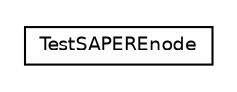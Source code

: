 #!/usr/local/bin/dot
#
# Class diagram 
# Generated by UmlGraph version 4.4 (http://www.spinellis.gr/sw/umlgraph)
#

digraph G {
	edge [fontname="Helvetica",fontsize=10,labelfontname="Helvetica",labelfontsize=10];
	node [fontname="Helvetica",fontsize=10,shape=plaintext];
	// it.apice.sapere.node.TestSAPEREnode
	c0 [label=<<table border="0" cellborder="1" cellspacing="0" cellpadding="2" port="p" href="./TestSAPEREnode.html">
		<tr><td><table border="0" cellspacing="0" cellpadding="1">
			<tr><td> TestSAPEREnode </td></tr>
		</table></td></tr>
		</table>>, fontname="Helvetica", fontcolor="black", fontsize=9.0];
}

